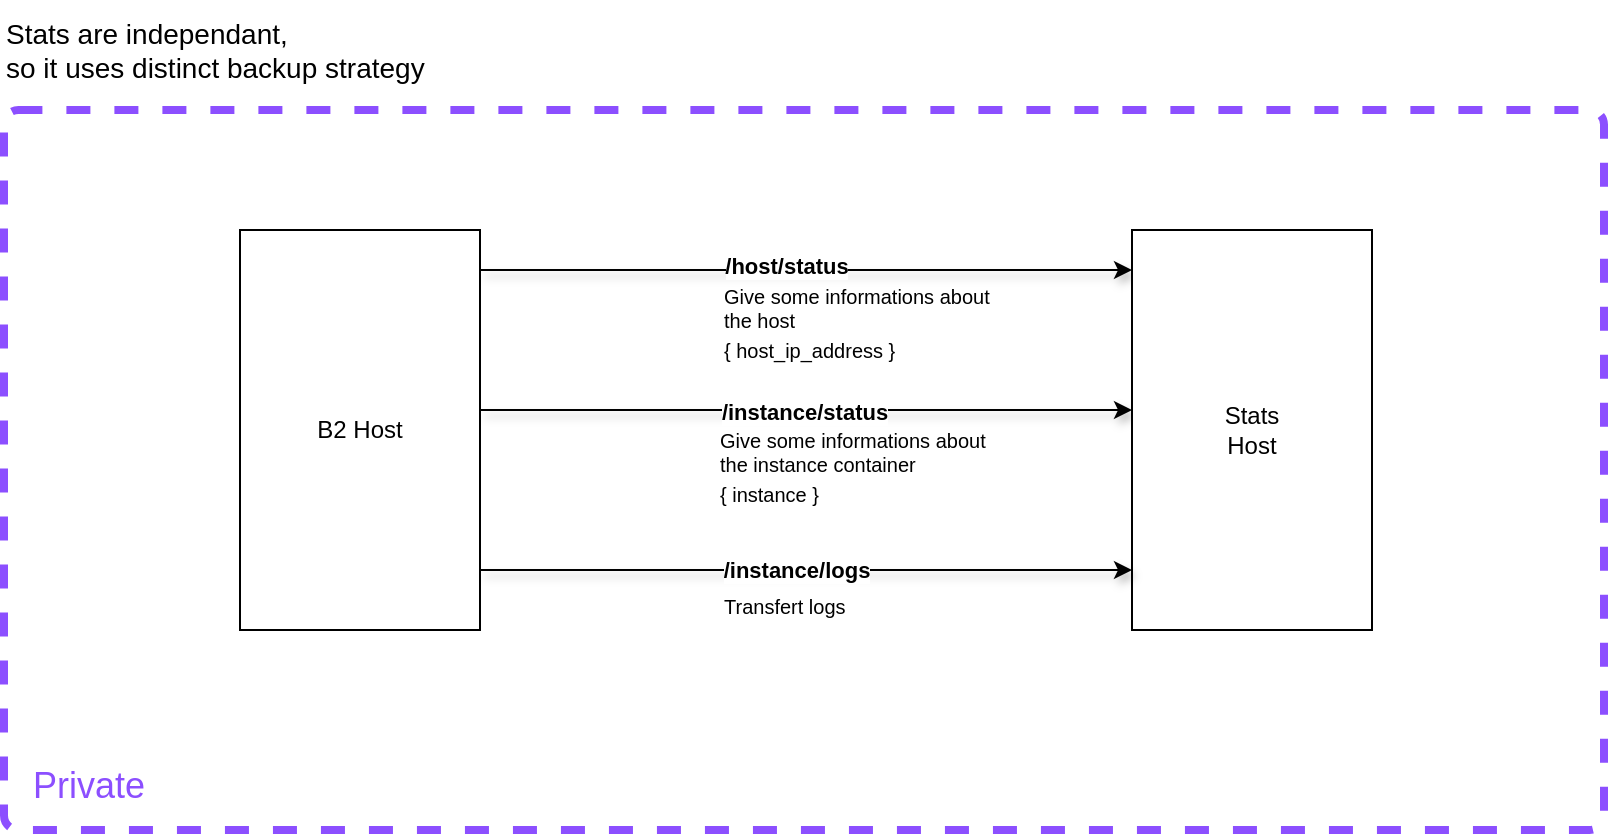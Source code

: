 <mxfile version="24.4.8" type="device">
  <diagram name="Page-1" id="bJofen_G9qva6i-q2s90">
    <mxGraphModel dx="1687" dy="222" grid="1" gridSize="10" guides="1" tooltips="1" connect="1" arrows="1" fold="1" page="1" pageScale="1" pageWidth="1354" pageHeight="762" math="0" shadow="0">
      <root>
        <mxCell id="0" />
        <mxCell id="1" parent="0" />
        <mxCell id="hnhz0wYWwc3eMqcvUc0_-1" value="" style="rounded=1;whiteSpace=wrap;html=1;fillColor=none;dashed=1;strokeWidth=4;strokeColor=#8C4FFF;arcSize=2;" vertex="1" parent="1">
          <mxGeometry x="277" y="1001" width="800" height="360" as="geometry" />
        </mxCell>
        <mxCell id="hnhz0wYWwc3eMqcvUc0_-3" value="Stats are independant, &lt;br&gt;so it uses distinct backup strategy" style="text;html=1;align=left;verticalAlign=middle;resizable=0;points=[];autosize=1;strokeColor=none;fillColor=none;fontSize=14;" vertex="1" parent="1">
          <mxGeometry x="276" y="946" width="230" height="50" as="geometry" />
        </mxCell>
        <mxCell id="hnhz0wYWwc3eMqcvUc0_-4" style="edgeStyle=orthogonalEdgeStyle;rounded=0;orthogonalLoop=1;jettySize=auto;html=1;exitX=1;exitY=0.25;exitDx=0;exitDy=0;entryX=0;entryY=0.25;entryDx=0;entryDy=0;shadow=1;textShadow=1;fontStyle=1" edge="1" parent="1">
          <mxGeometry relative="1" as="geometry">
            <mxPoint x="515" y="1081" as="sourcePoint" />
            <mxPoint x="841" y="1081" as="targetPoint" />
          </mxGeometry>
        </mxCell>
        <mxCell id="hnhz0wYWwc3eMqcvUc0_-5" value="&lt;b&gt;/host/status&lt;/b&gt;" style="edgeLabel;html=1;align=center;verticalAlign=middle;resizable=0;points=[];textShadow=0;" vertex="1" connectable="0" parent="hnhz0wYWwc3eMqcvUc0_-4">
          <mxGeometry x="-0.065" y="2" relative="1" as="geometry">
            <mxPoint as="offset" />
          </mxGeometry>
        </mxCell>
        <mxCell id="hnhz0wYWwc3eMqcvUc0_-6" style="edgeStyle=orthogonalEdgeStyle;rounded=0;orthogonalLoop=1;jettySize=auto;html=1;exitX=1;exitY=0.75;exitDx=0;exitDy=0;entryX=0;entryY=0.75;entryDx=0;entryDy=0;shadow=1;textShadow=1;fontStyle=1" edge="1" parent="1">
          <mxGeometry relative="1" as="geometry">
            <mxPoint x="515" y="1151.0" as="sourcePoint" />
            <mxPoint x="841" y="1151.0" as="targetPoint" />
          </mxGeometry>
        </mxCell>
        <mxCell id="hnhz0wYWwc3eMqcvUc0_-7" value="&lt;b&gt;/instance/status&lt;/b&gt;" style="edgeLabel;html=1;align=center;verticalAlign=middle;resizable=0;points=[];textShadow=0;" vertex="1" connectable="0" parent="hnhz0wYWwc3eMqcvUc0_-6">
          <mxGeometry x="-0.082" y="-1" relative="1" as="geometry">
            <mxPoint x="12" as="offset" />
          </mxGeometry>
        </mxCell>
        <mxCell id="hnhz0wYWwc3eMqcvUc0_-8" value="B2 Host" style="whiteSpace=wrap;html=1;" vertex="1" parent="1">
          <mxGeometry x="395" y="1061" width="120" height="200" as="geometry" />
        </mxCell>
        <mxCell id="hnhz0wYWwc3eMqcvUc0_-9" value="Stats&lt;br&gt;Host" style="whiteSpace=wrap;html=1;" vertex="1" parent="1">
          <mxGeometry x="841" y="1061" width="120" height="200" as="geometry" />
        </mxCell>
        <mxCell id="hnhz0wYWwc3eMqcvUc0_-10" value="&lt;font color=&quot;#8c4fff&quot; style=&quot;font-size: 18px;&quot;&gt;Private&lt;/font&gt;" style="text;html=1;align=center;verticalAlign=middle;resizable=0;points=[];autosize=1;strokeColor=none;fillColor=none;textShadow=0;" vertex="1" parent="1">
          <mxGeometry x="279" y="1319" width="80" height="40" as="geometry" />
        </mxCell>
        <mxCell id="hnhz0wYWwc3eMqcvUc0_-11" style="edgeStyle=orthogonalEdgeStyle;rounded=0;orthogonalLoop=1;jettySize=auto;html=1;exitX=1;exitY=0.75;exitDx=0;exitDy=0;entryX=0;entryY=0.75;entryDx=0;entryDy=0;shadow=1;textShadow=1;fontStyle=1;endArrow=classic;endFill=1;startArrow=none;startFill=0;" edge="1" parent="1">
          <mxGeometry relative="1" as="geometry">
            <mxPoint x="515" y="1231.0" as="sourcePoint" />
            <mxPoint x="841" y="1231.0" as="targetPoint" />
          </mxGeometry>
        </mxCell>
        <mxCell id="hnhz0wYWwc3eMqcvUc0_-12" value="&lt;b&gt;/instance/logs&lt;/b&gt;" style="edgeLabel;html=1;align=center;verticalAlign=middle;resizable=0;points=[];textShadow=0;" vertex="1" connectable="0" parent="hnhz0wYWwc3eMqcvUc0_-11">
          <mxGeometry x="-0.082" y="-1" relative="1" as="geometry">
            <mxPoint x="8" y="-1" as="offset" />
          </mxGeometry>
        </mxCell>
        <mxCell id="hnhz0wYWwc3eMqcvUc0_-13" value="&lt;font style=&quot;font-size: 10px;&quot;&gt;{ host_ip_address }&lt;/font&gt;" style="text;html=1;align=left;verticalAlign=middle;resizable=0;points=[];autosize=1;strokeColor=none;fillColor=none;fontSize=10;" vertex="1" parent="1">
          <mxGeometry x="635" y="1106" width="110" height="30" as="geometry" />
        </mxCell>
        <mxCell id="hnhz0wYWwc3eMqcvUc0_-14" value="&lt;font style=&quot;font-size: 10px;&quot;&gt;Give some informations about &lt;br&gt;the host&lt;/font&gt;" style="text;html=1;align=left;verticalAlign=middle;resizable=0;points=[];autosize=1;strokeColor=none;fillColor=none;fontSize=10;" vertex="1" parent="1">
          <mxGeometry x="635" y="1080" width="160" height="40" as="geometry" />
        </mxCell>
        <mxCell id="hnhz0wYWwc3eMqcvUc0_-15" value="&lt;font style=&quot;font-size: 10px;&quot;&gt;{ instance }&lt;/font&gt;" style="text;html=1;align=left;verticalAlign=middle;resizable=0;points=[];autosize=1;strokeColor=none;fillColor=none;fontSize=10;" vertex="1" parent="1">
          <mxGeometry x="633" y="1178" width="70" height="30" as="geometry" />
        </mxCell>
        <mxCell id="hnhz0wYWwc3eMqcvUc0_-16" value="&lt;font style=&quot;font-size: 10px;&quot;&gt;Give some informations about &lt;br&gt;the instance container&lt;/font&gt;" style="text;html=1;align=left;verticalAlign=middle;resizable=0;points=[];autosize=1;strokeColor=none;fillColor=none;fontSize=10;" vertex="1" parent="1">
          <mxGeometry x="633" y="1152" width="160" height="40" as="geometry" />
        </mxCell>
        <mxCell id="hnhz0wYWwc3eMqcvUc0_-17" value="Transfert logs" style="text;html=1;align=left;verticalAlign=middle;resizable=0;points=[];autosize=1;strokeColor=none;fillColor=none;fontSize=10;" vertex="1" parent="1">
          <mxGeometry x="635" y="1234" width="80" height="30" as="geometry" />
        </mxCell>
      </root>
    </mxGraphModel>
  </diagram>
</mxfile>
